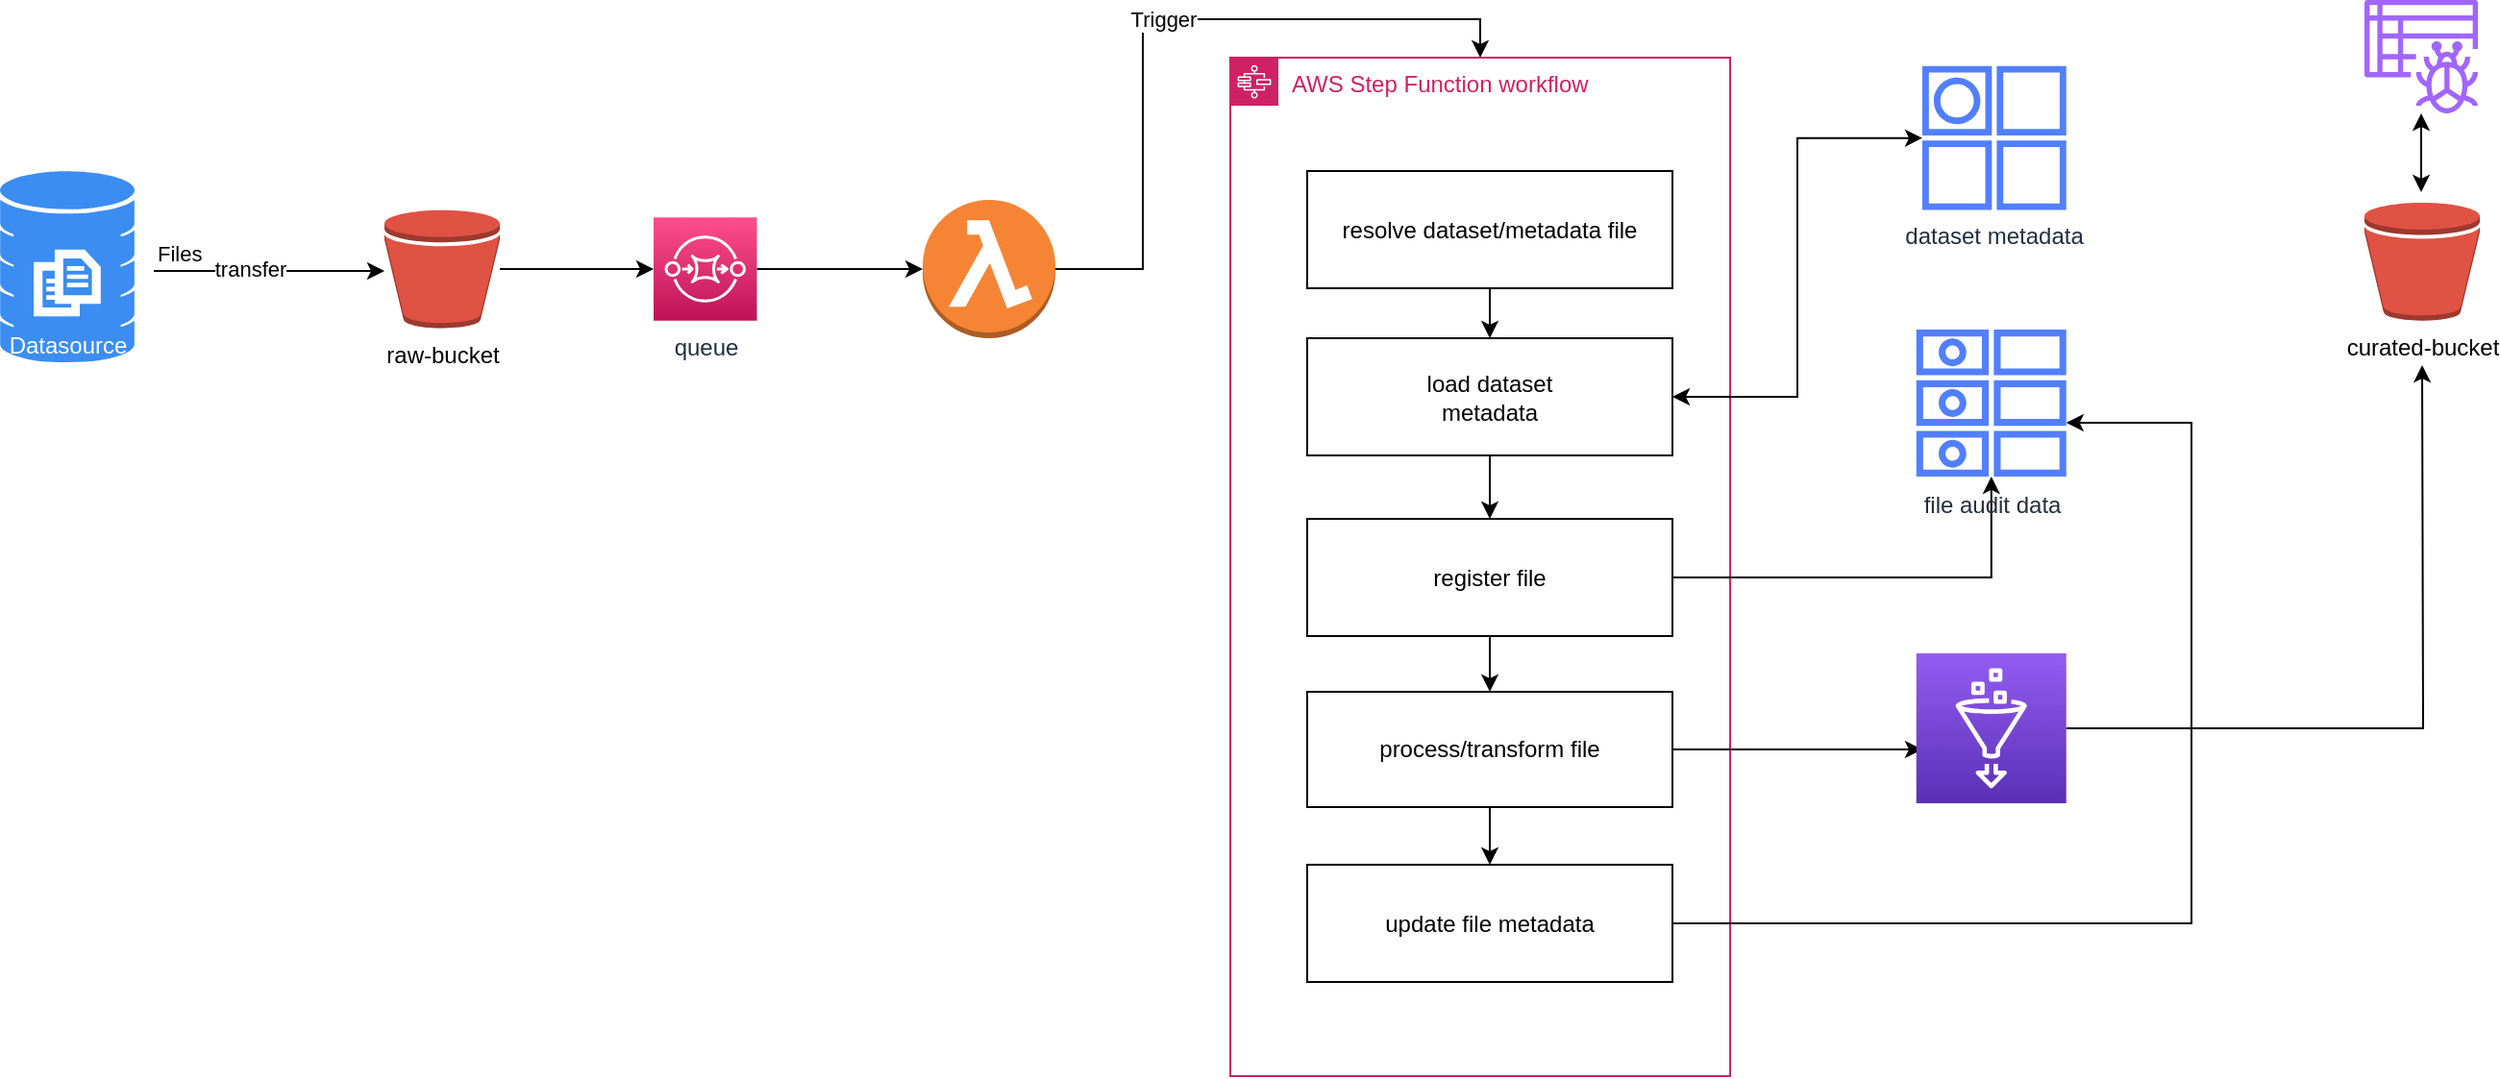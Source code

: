 <mxfile version="15.4.0" type="device"><diagram id="jLwXgz-i_1zNGJa3Xg9w" name="Page-1"><mxGraphModel dx="1106" dy="744" grid="1" gridSize="10" guides="1" tooltips="1" connect="1" arrows="1" fold="1" page="1" pageScale="1" pageWidth="827" pageHeight="1169" math="0" shadow="0"><root><mxCell id="0"/><mxCell id="1" parent="0"/><mxCell id="oM7JvA0_MLWRtQTFtFs6-2" value="&lt;font color=&quot;#ffffff&quot;&gt;Datasource&lt;/font&gt;" style="sketch=0;html=1;aspect=fixed;strokeColor=none;shadow=0;align=center;verticalAlign=bottom;fillColor=#3B8DF1;shape=mxgraph.gcp2.database_3" vertex="1" parent="1"><mxGeometry x="60" y="149" width="70" height="100" as="geometry"/></mxCell><mxCell id="oM7JvA0_MLWRtQTFtFs6-11" style="edgeStyle=orthogonalEdgeStyle;rounded=0;orthogonalLoop=1;jettySize=auto;html=1;entryX=0;entryY=0.5;entryDx=0;entryDy=0;entryPerimeter=0;" edge="1" parent="1" source="oM7JvA0_MLWRtQTFtFs6-3" target="oM7JvA0_MLWRtQTFtFs6-7"><mxGeometry relative="1" as="geometry"/></mxCell><mxCell id="oM7JvA0_MLWRtQTFtFs6-3" value="raw-bucket" style="outlineConnect=0;dashed=0;verticalLabelPosition=bottom;verticalAlign=top;align=center;html=1;shape=mxgraph.aws3.bucket;fillColor=#E05243;gradientColor=none;" vertex="1" parent="1"><mxGeometry x="260" y="169.25" width="60" height="61.5" as="geometry"/></mxCell><mxCell id="oM7JvA0_MLWRtQTFtFs6-13" style="edgeStyle=orthogonalEdgeStyle;rounded=0;orthogonalLoop=1;jettySize=auto;html=1;" edge="1" parent="1" source="oM7JvA0_MLWRtQTFtFs6-7" target="oM7JvA0_MLWRtQTFtFs6-12"><mxGeometry relative="1" as="geometry"/></mxCell><mxCell id="oM7JvA0_MLWRtQTFtFs6-7" value="queue" style="sketch=0;points=[[0,0,0],[0.25,0,0],[0.5,0,0],[0.75,0,0],[1,0,0],[0,1,0],[0.25,1,0],[0.5,1,0],[0.75,1,0],[1,1,0],[0,0.25,0],[0,0.5,0],[0,0.75,0],[1,0.25,0],[1,0.5,0],[1,0.75,0]];outlineConnect=0;fontColor=#232F3E;gradientColor=#FF4F8B;gradientDirection=north;fillColor=#BC1356;strokeColor=#ffffff;dashed=0;verticalLabelPosition=bottom;verticalAlign=top;align=center;html=1;fontSize=12;fontStyle=0;aspect=fixed;shape=mxgraph.aws4.resourceIcon;resIcon=mxgraph.aws4.sqs;" vertex="1" parent="1"><mxGeometry x="400" y="173.13" width="53.74" height="53.74" as="geometry"/></mxCell><mxCell id="oM7JvA0_MLWRtQTFtFs6-8" value="" style="endArrow=classic;html=1;rounded=0;edgeStyle=orthogonalEdgeStyle;" edge="1" parent="1"><mxGeometry relative="1" as="geometry"><mxPoint x="140" y="201" as="sourcePoint"/><mxPoint x="260" y="201" as="targetPoint"/></mxGeometry></mxCell><mxCell id="oM7JvA0_MLWRtQTFtFs6-9" value="transfer" style="edgeLabel;resizable=0;html=1;align=center;verticalAlign=middle;" connectable="0" vertex="1" parent="oM7JvA0_MLWRtQTFtFs6-8"><mxGeometry relative="1" as="geometry"><mxPoint x="-10" y="-1" as="offset"/></mxGeometry></mxCell><mxCell id="oM7JvA0_MLWRtQTFtFs6-10" value="Files" style="edgeLabel;resizable=0;html=1;align=left;verticalAlign=bottom;" connectable="0" vertex="1" parent="oM7JvA0_MLWRtQTFtFs6-8"><mxGeometry x="-1" relative="1" as="geometry"><mxPoint y="-1" as="offset"/></mxGeometry></mxCell><mxCell id="oM7JvA0_MLWRtQTFtFs6-29" value="Trigger" style="edgeStyle=orthogonalEdgeStyle;rounded=0;orthogonalLoop=1;jettySize=auto;html=1;entryX=0.5;entryY=0;entryDx=0;entryDy=0;" edge="1" parent="1" source="oM7JvA0_MLWRtQTFtFs6-12" target="oM7JvA0_MLWRtQTFtFs6-14"><mxGeometry relative="1" as="geometry"/></mxCell><mxCell id="oM7JvA0_MLWRtQTFtFs6-12" value="" style="outlineConnect=0;dashed=0;verticalLabelPosition=bottom;verticalAlign=top;align=center;html=1;shape=mxgraph.aws3.lambda_function;fillColor=#F58534;gradientColor=none;" vertex="1" parent="1"><mxGeometry x="540" y="164" width="69" height="72" as="geometry"/></mxCell><mxCell id="oM7JvA0_MLWRtQTFtFs6-14" value="AWS Step Function workflow" style="points=[[0,0],[0.25,0],[0.5,0],[0.75,0],[1,0],[1,0.25],[1,0.5],[1,0.75],[1,1],[0.75,1],[0.5,1],[0.25,1],[0,1],[0,0.75],[0,0.5],[0,0.25]];outlineConnect=0;gradientColor=none;html=1;whiteSpace=wrap;fontSize=12;fontStyle=0;shape=mxgraph.aws4.group;grIcon=mxgraph.aws4.group_aws_step_functions_workflow;strokeColor=#CD2264;fillColor=none;verticalAlign=top;align=left;spacingLeft=30;fontColor=#CD2264;dashed=0;" vertex="1" parent="1"><mxGeometry x="700" y="90" width="260" height="530" as="geometry"/></mxCell><mxCell id="oM7JvA0_MLWRtQTFtFs6-25" value="" style="edgeStyle=orthogonalEdgeStyle;rounded=0;orthogonalLoop=1;jettySize=auto;html=1;" edge="1" parent="1" source="oM7JvA0_MLWRtQTFtFs6-15" target="oM7JvA0_MLWRtQTFtFs6-16"><mxGeometry relative="1" as="geometry"/></mxCell><mxCell id="oM7JvA0_MLWRtQTFtFs6-15" value="resolve dataset/metadata file" style="rounded=0;whiteSpace=wrap;html=1;verticalAlign=middle;" vertex="1" parent="1"><mxGeometry x="740" y="149" width="190" height="61" as="geometry"/></mxCell><mxCell id="oM7JvA0_MLWRtQTFtFs6-26" style="edgeStyle=orthogonalEdgeStyle;rounded=0;orthogonalLoop=1;jettySize=auto;html=1;exitX=0.5;exitY=1;exitDx=0;exitDy=0;entryX=0.5;entryY=0;entryDx=0;entryDy=0;" edge="1" parent="1" source="oM7JvA0_MLWRtQTFtFs6-16" target="oM7JvA0_MLWRtQTFtFs6-17"><mxGeometry relative="1" as="geometry"/></mxCell><mxCell id="oM7JvA0_MLWRtQTFtFs6-16" value="load dataset&lt;br&gt;metadata" style="rounded=0;whiteSpace=wrap;html=1;verticalAlign=middle;" vertex="1" parent="1"><mxGeometry x="740" y="236" width="190" height="61" as="geometry"/></mxCell><mxCell id="oM7JvA0_MLWRtQTFtFs6-27" style="edgeStyle=orthogonalEdgeStyle;rounded=0;orthogonalLoop=1;jettySize=auto;html=1;exitX=0.5;exitY=1;exitDx=0;exitDy=0;entryX=0.5;entryY=0;entryDx=0;entryDy=0;" edge="1" parent="1" source="oM7JvA0_MLWRtQTFtFs6-17" target="oM7JvA0_MLWRtQTFtFs6-18"><mxGeometry relative="1" as="geometry"/></mxCell><mxCell id="oM7JvA0_MLWRtQTFtFs6-31" style="edgeStyle=orthogonalEdgeStyle;rounded=0;orthogonalLoop=1;jettySize=auto;html=1;" edge="1" parent="1" source="oM7JvA0_MLWRtQTFtFs6-17" target="oM7JvA0_MLWRtQTFtFs6-21"><mxGeometry relative="1" as="geometry"/></mxCell><mxCell id="oM7JvA0_MLWRtQTFtFs6-17" value="register file" style="rounded=0;whiteSpace=wrap;html=1;verticalAlign=middle;" vertex="1" parent="1"><mxGeometry x="740" y="330" width="190" height="61" as="geometry"/></mxCell><mxCell id="oM7JvA0_MLWRtQTFtFs6-28" value="" style="edgeStyle=orthogonalEdgeStyle;rounded=0;orthogonalLoop=1;jettySize=auto;html=1;" edge="1" parent="1" source="oM7JvA0_MLWRtQTFtFs6-18" target="oM7JvA0_MLWRtQTFtFs6-19"><mxGeometry relative="1" as="geometry"/></mxCell><mxCell id="oM7JvA0_MLWRtQTFtFs6-32" style="edgeStyle=orthogonalEdgeStyle;rounded=0;orthogonalLoop=1;jettySize=auto;html=1;entryX=0.04;entryY=0.641;entryDx=0;entryDy=0;entryPerimeter=0;" edge="1" parent="1" source="oM7JvA0_MLWRtQTFtFs6-18" target="oM7JvA0_MLWRtQTFtFs6-22"><mxGeometry relative="1" as="geometry"/></mxCell><mxCell id="oM7JvA0_MLWRtQTFtFs6-18" value="process/transform file" style="rounded=0;whiteSpace=wrap;html=1;verticalAlign=middle;" vertex="1" parent="1"><mxGeometry x="740" y="420" width="190" height="60" as="geometry"/></mxCell><mxCell id="oM7JvA0_MLWRtQTFtFs6-33" style="edgeStyle=orthogonalEdgeStyle;rounded=0;orthogonalLoop=1;jettySize=auto;html=1;" edge="1" parent="1" source="oM7JvA0_MLWRtQTFtFs6-19" target="oM7JvA0_MLWRtQTFtFs6-21"><mxGeometry relative="1" as="geometry"><mxPoint x="1190" y="280" as="targetPoint"/><Array as="points"><mxPoint x="1200" y="541"/><mxPoint x="1200" y="280"/></Array></mxGeometry></mxCell><mxCell id="oM7JvA0_MLWRtQTFtFs6-19" value="update file metadata" style="rounded=0;whiteSpace=wrap;html=1;verticalAlign=middle;" vertex="1" parent="1"><mxGeometry x="740" y="510" width="190" height="61" as="geometry"/></mxCell><mxCell id="oM7JvA0_MLWRtQTFtFs6-30" style="edgeStyle=orthogonalEdgeStyle;rounded=0;orthogonalLoop=1;jettySize=auto;html=1;entryX=1;entryY=0.5;entryDx=0;entryDy=0;startArrow=classic;startFill=1;" edge="1" parent="1" source="oM7JvA0_MLWRtQTFtFs6-20" target="oM7JvA0_MLWRtQTFtFs6-16"><mxGeometry relative="1" as="geometry"/></mxCell><mxCell id="oM7JvA0_MLWRtQTFtFs6-20" value="dataset metadata" style="sketch=0;outlineConnect=0;fontColor=#232F3E;gradientColor=none;fillColor=#527FFF;strokeColor=none;dashed=0;verticalLabelPosition=bottom;verticalAlign=top;align=center;html=1;fontSize=12;fontStyle=0;aspect=fixed;pointerEvents=1;shape=mxgraph.aws4.attribute;" vertex="1" parent="1"><mxGeometry x="1060" y="94.38" width="74.87" height="74.87" as="geometry"/></mxCell><mxCell id="oM7JvA0_MLWRtQTFtFs6-21" value="file audit data" style="sketch=0;outlineConnect=0;fontColor=#232F3E;gradientColor=none;fillColor=#527FFF;strokeColor=none;dashed=0;verticalLabelPosition=bottom;verticalAlign=top;align=center;html=1;fontSize=12;fontStyle=0;aspect=fixed;pointerEvents=1;shape=mxgraph.aws4.attributes;" vertex="1" parent="1"><mxGeometry x="1056.87" y="230.75" width="78" height="78" as="geometry"/></mxCell><mxCell id="oM7JvA0_MLWRtQTFtFs6-34" style="edgeStyle=orthogonalEdgeStyle;rounded=0;orthogonalLoop=1;jettySize=auto;html=1;" edge="1" parent="1" source="oM7JvA0_MLWRtQTFtFs6-22"><mxGeometry relative="1" as="geometry"><mxPoint x="1320" y="250" as="targetPoint"/></mxGeometry></mxCell><mxCell id="oM7JvA0_MLWRtQTFtFs6-22" value="" style="sketch=0;points=[[0,0,0],[0.25,0,0],[0.5,0,0],[0.75,0,0],[1,0,0],[0,1,0],[0.25,1,0],[0.5,1,0],[0.75,1,0],[1,1,0],[0,0.25,0],[0,0.5,0],[0,0.75,0],[1,0.25,0],[1,0.5,0],[1,0.75,0]];outlineConnect=0;fontColor=#232F3E;gradientColor=#945DF2;gradientDirection=north;fillColor=#5A30B5;strokeColor=#ffffff;dashed=0;verticalLabelPosition=bottom;verticalAlign=top;align=center;html=1;fontSize=12;fontStyle=0;aspect=fixed;shape=mxgraph.aws4.resourceIcon;resIcon=mxgraph.aws4.glue;" vertex="1" parent="1"><mxGeometry x="1056.87" y="400" width="78" height="78" as="geometry"/></mxCell><mxCell id="oM7JvA0_MLWRtQTFtFs6-23" value="curated-bucket" style="outlineConnect=0;dashed=0;verticalLabelPosition=bottom;verticalAlign=top;align=center;html=1;shape=mxgraph.aws3.bucket;fillColor=#E05243;gradientColor=none;" vertex="1" parent="1"><mxGeometry x="1290" y="165.37" width="60" height="61.5" as="geometry"/></mxCell><mxCell id="oM7JvA0_MLWRtQTFtFs6-36" style="edgeStyle=orthogonalEdgeStyle;rounded=0;orthogonalLoop=1;jettySize=auto;html=1;startArrow=classic;startFill=1;" edge="1" parent="1" source="oM7JvA0_MLWRtQTFtFs6-35"><mxGeometry relative="1" as="geometry"><mxPoint x="1319.5" y="160" as="targetPoint"/></mxGeometry></mxCell><mxCell id="oM7JvA0_MLWRtQTFtFs6-35" value="" style="sketch=0;outlineConnect=0;fontColor=#232F3E;gradientColor=none;fillColor=#A166FF;strokeColor=none;dashed=0;verticalLabelPosition=bottom;verticalAlign=top;align=center;html=1;fontSize=12;fontStyle=0;aspect=fixed;pointerEvents=1;shape=mxgraph.aws4.glue_crawlers;" vertex="1" parent="1"><mxGeometry x="1290" y="60" width="59" height="59" as="geometry"/></mxCell></root></mxGraphModel></diagram></mxfile>